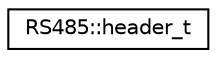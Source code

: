 digraph "Graphical Class Hierarchy"
{
  edge [fontname="Helvetica",fontsize="10",labelfontname="Helvetica",labelfontsize="10"];
  node [fontname="Helvetica",fontsize="10",shape=record];
  rankdir="LR";
  Node1 [label="RS485::header_t",height=0.2,width=0.4,color="black", fillcolor="white", style="filled",URL="$d0/dbe/structRS485_1_1header__t.html"];
}
